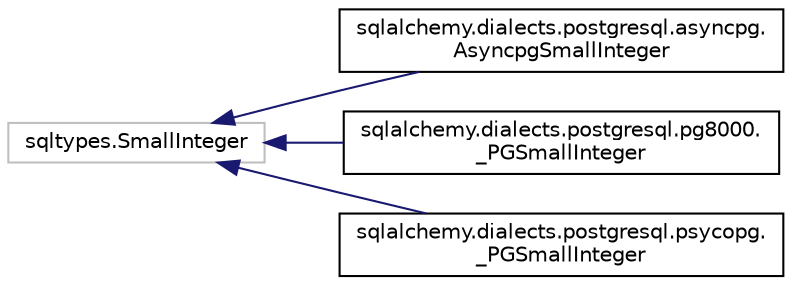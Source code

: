 digraph "Graphical Class Hierarchy"
{
 // LATEX_PDF_SIZE
  edge [fontname="Helvetica",fontsize="10",labelfontname="Helvetica",labelfontsize="10"];
  node [fontname="Helvetica",fontsize="10",shape=record];
  rankdir="LR";
  Node12655 [label="sqltypes.SmallInteger",height=0.2,width=0.4,color="grey75", fillcolor="white", style="filled",tooltip=" "];
  Node12655 -> Node0 [dir="back",color="midnightblue",fontsize="10",style="solid",fontname="Helvetica"];
  Node0 [label="sqlalchemy.dialects.postgresql.asyncpg.\lAsyncpgSmallInteger",height=0.2,width=0.4,color="black", fillcolor="white", style="filled",URL="$classsqlalchemy_1_1dialects_1_1postgresql_1_1asyncpg_1_1AsyncpgSmallInteger.html",tooltip=" "];
  Node12655 -> Node12657 [dir="back",color="midnightblue",fontsize="10",style="solid",fontname="Helvetica"];
  Node12657 [label="sqlalchemy.dialects.postgresql.pg8000.\l_PGSmallInteger",height=0.2,width=0.4,color="black", fillcolor="white", style="filled",URL="$classsqlalchemy_1_1dialects_1_1postgresql_1_1pg8000_1_1__PGSmallInteger.html",tooltip=" "];
  Node12655 -> Node12658 [dir="back",color="midnightblue",fontsize="10",style="solid",fontname="Helvetica"];
  Node12658 [label="sqlalchemy.dialects.postgresql.psycopg.\l_PGSmallInteger",height=0.2,width=0.4,color="black", fillcolor="white", style="filled",URL="$classsqlalchemy_1_1dialects_1_1postgresql_1_1psycopg_1_1__PGSmallInteger.html",tooltip=" "];
}
